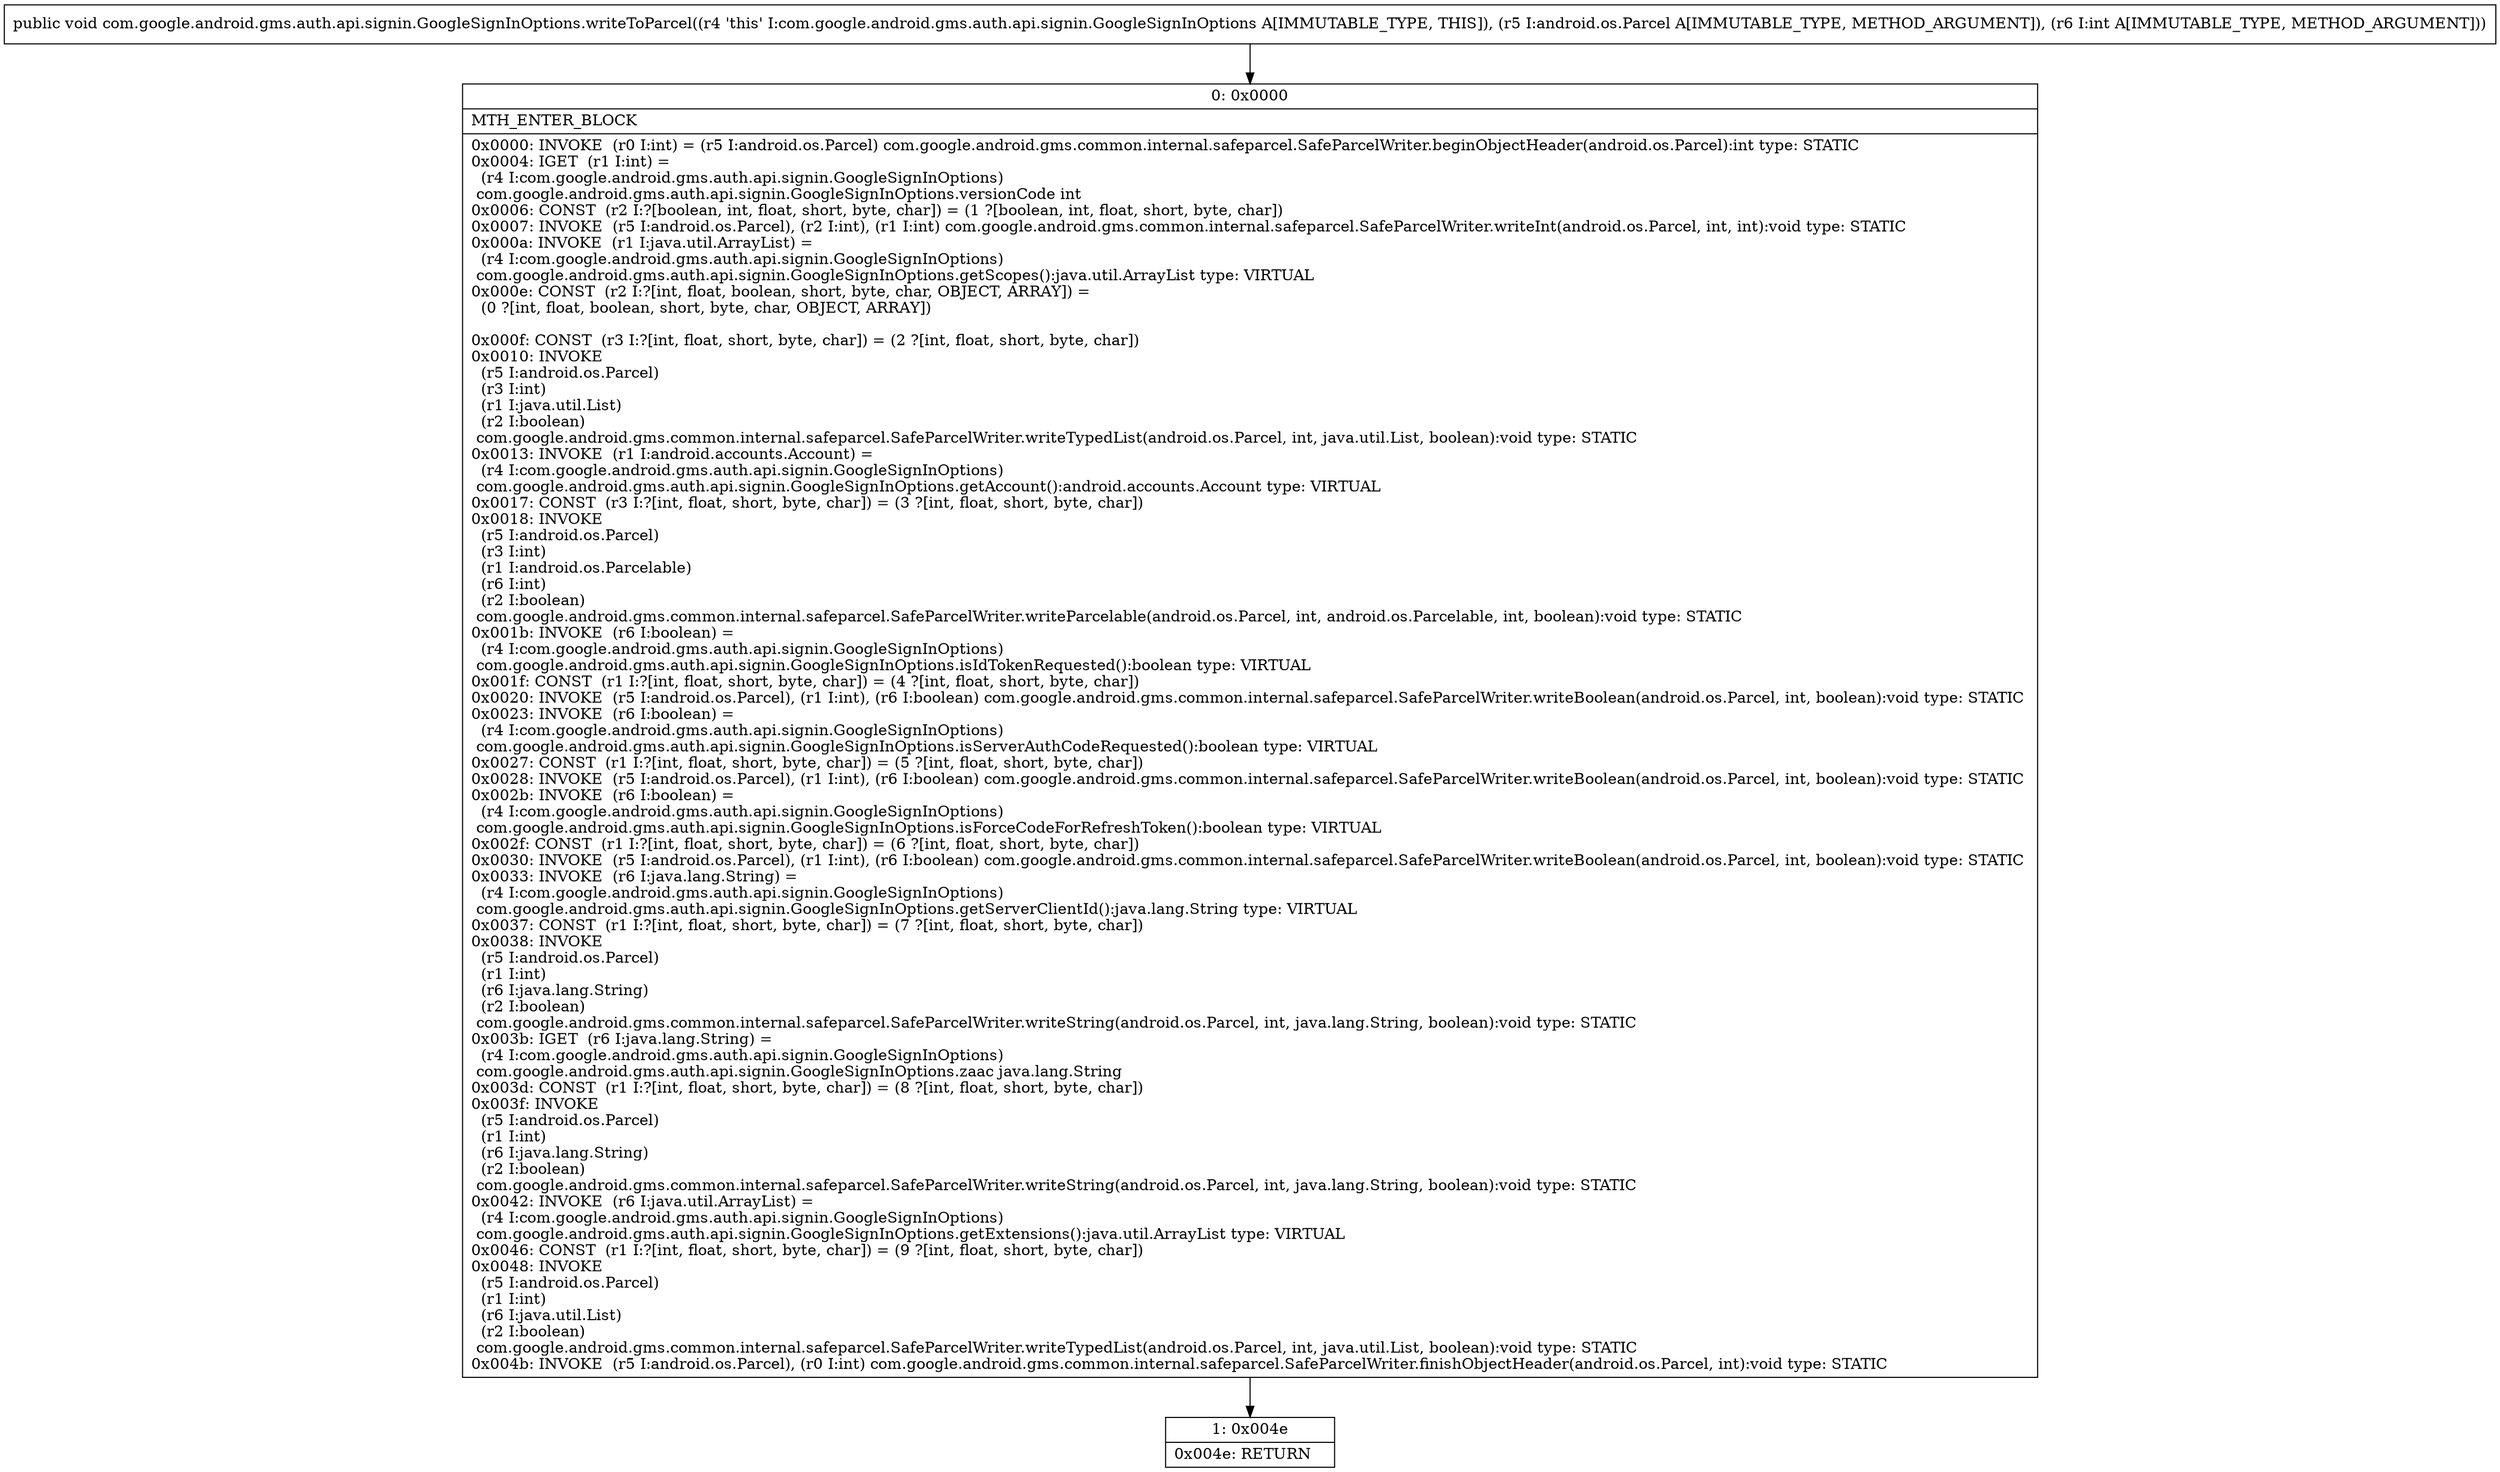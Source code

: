 digraph "CFG forcom.google.android.gms.auth.api.signin.GoogleSignInOptions.writeToParcel(Landroid\/os\/Parcel;I)V" {
Node_0 [shape=record,label="{0\:\ 0x0000|MTH_ENTER_BLOCK\l|0x0000: INVOKE  (r0 I:int) = (r5 I:android.os.Parcel) com.google.android.gms.common.internal.safeparcel.SafeParcelWriter.beginObjectHeader(android.os.Parcel):int type: STATIC \l0x0004: IGET  (r1 I:int) = \l  (r4 I:com.google.android.gms.auth.api.signin.GoogleSignInOptions)\l com.google.android.gms.auth.api.signin.GoogleSignInOptions.versionCode int \l0x0006: CONST  (r2 I:?[boolean, int, float, short, byte, char]) = (1 ?[boolean, int, float, short, byte, char]) \l0x0007: INVOKE  (r5 I:android.os.Parcel), (r2 I:int), (r1 I:int) com.google.android.gms.common.internal.safeparcel.SafeParcelWriter.writeInt(android.os.Parcel, int, int):void type: STATIC \l0x000a: INVOKE  (r1 I:java.util.ArrayList) = \l  (r4 I:com.google.android.gms.auth.api.signin.GoogleSignInOptions)\l com.google.android.gms.auth.api.signin.GoogleSignInOptions.getScopes():java.util.ArrayList type: VIRTUAL \l0x000e: CONST  (r2 I:?[int, float, boolean, short, byte, char, OBJECT, ARRAY]) = \l  (0 ?[int, float, boolean, short, byte, char, OBJECT, ARRAY])\l \l0x000f: CONST  (r3 I:?[int, float, short, byte, char]) = (2 ?[int, float, short, byte, char]) \l0x0010: INVOKE  \l  (r5 I:android.os.Parcel)\l  (r3 I:int)\l  (r1 I:java.util.List)\l  (r2 I:boolean)\l com.google.android.gms.common.internal.safeparcel.SafeParcelWriter.writeTypedList(android.os.Parcel, int, java.util.List, boolean):void type: STATIC \l0x0013: INVOKE  (r1 I:android.accounts.Account) = \l  (r4 I:com.google.android.gms.auth.api.signin.GoogleSignInOptions)\l com.google.android.gms.auth.api.signin.GoogleSignInOptions.getAccount():android.accounts.Account type: VIRTUAL \l0x0017: CONST  (r3 I:?[int, float, short, byte, char]) = (3 ?[int, float, short, byte, char]) \l0x0018: INVOKE  \l  (r5 I:android.os.Parcel)\l  (r3 I:int)\l  (r1 I:android.os.Parcelable)\l  (r6 I:int)\l  (r2 I:boolean)\l com.google.android.gms.common.internal.safeparcel.SafeParcelWriter.writeParcelable(android.os.Parcel, int, android.os.Parcelable, int, boolean):void type: STATIC \l0x001b: INVOKE  (r6 I:boolean) = \l  (r4 I:com.google.android.gms.auth.api.signin.GoogleSignInOptions)\l com.google.android.gms.auth.api.signin.GoogleSignInOptions.isIdTokenRequested():boolean type: VIRTUAL \l0x001f: CONST  (r1 I:?[int, float, short, byte, char]) = (4 ?[int, float, short, byte, char]) \l0x0020: INVOKE  (r5 I:android.os.Parcel), (r1 I:int), (r6 I:boolean) com.google.android.gms.common.internal.safeparcel.SafeParcelWriter.writeBoolean(android.os.Parcel, int, boolean):void type: STATIC \l0x0023: INVOKE  (r6 I:boolean) = \l  (r4 I:com.google.android.gms.auth.api.signin.GoogleSignInOptions)\l com.google.android.gms.auth.api.signin.GoogleSignInOptions.isServerAuthCodeRequested():boolean type: VIRTUAL \l0x0027: CONST  (r1 I:?[int, float, short, byte, char]) = (5 ?[int, float, short, byte, char]) \l0x0028: INVOKE  (r5 I:android.os.Parcel), (r1 I:int), (r6 I:boolean) com.google.android.gms.common.internal.safeparcel.SafeParcelWriter.writeBoolean(android.os.Parcel, int, boolean):void type: STATIC \l0x002b: INVOKE  (r6 I:boolean) = \l  (r4 I:com.google.android.gms.auth.api.signin.GoogleSignInOptions)\l com.google.android.gms.auth.api.signin.GoogleSignInOptions.isForceCodeForRefreshToken():boolean type: VIRTUAL \l0x002f: CONST  (r1 I:?[int, float, short, byte, char]) = (6 ?[int, float, short, byte, char]) \l0x0030: INVOKE  (r5 I:android.os.Parcel), (r1 I:int), (r6 I:boolean) com.google.android.gms.common.internal.safeparcel.SafeParcelWriter.writeBoolean(android.os.Parcel, int, boolean):void type: STATIC \l0x0033: INVOKE  (r6 I:java.lang.String) = \l  (r4 I:com.google.android.gms.auth.api.signin.GoogleSignInOptions)\l com.google.android.gms.auth.api.signin.GoogleSignInOptions.getServerClientId():java.lang.String type: VIRTUAL \l0x0037: CONST  (r1 I:?[int, float, short, byte, char]) = (7 ?[int, float, short, byte, char]) \l0x0038: INVOKE  \l  (r5 I:android.os.Parcel)\l  (r1 I:int)\l  (r6 I:java.lang.String)\l  (r2 I:boolean)\l com.google.android.gms.common.internal.safeparcel.SafeParcelWriter.writeString(android.os.Parcel, int, java.lang.String, boolean):void type: STATIC \l0x003b: IGET  (r6 I:java.lang.String) = \l  (r4 I:com.google.android.gms.auth.api.signin.GoogleSignInOptions)\l com.google.android.gms.auth.api.signin.GoogleSignInOptions.zaac java.lang.String \l0x003d: CONST  (r1 I:?[int, float, short, byte, char]) = (8 ?[int, float, short, byte, char]) \l0x003f: INVOKE  \l  (r5 I:android.os.Parcel)\l  (r1 I:int)\l  (r6 I:java.lang.String)\l  (r2 I:boolean)\l com.google.android.gms.common.internal.safeparcel.SafeParcelWriter.writeString(android.os.Parcel, int, java.lang.String, boolean):void type: STATIC \l0x0042: INVOKE  (r6 I:java.util.ArrayList) = \l  (r4 I:com.google.android.gms.auth.api.signin.GoogleSignInOptions)\l com.google.android.gms.auth.api.signin.GoogleSignInOptions.getExtensions():java.util.ArrayList type: VIRTUAL \l0x0046: CONST  (r1 I:?[int, float, short, byte, char]) = (9 ?[int, float, short, byte, char]) \l0x0048: INVOKE  \l  (r5 I:android.os.Parcel)\l  (r1 I:int)\l  (r6 I:java.util.List)\l  (r2 I:boolean)\l com.google.android.gms.common.internal.safeparcel.SafeParcelWriter.writeTypedList(android.os.Parcel, int, java.util.List, boolean):void type: STATIC \l0x004b: INVOKE  (r5 I:android.os.Parcel), (r0 I:int) com.google.android.gms.common.internal.safeparcel.SafeParcelWriter.finishObjectHeader(android.os.Parcel, int):void type: STATIC \l}"];
Node_1 [shape=record,label="{1\:\ 0x004e|0x004e: RETURN   \l}"];
MethodNode[shape=record,label="{public void com.google.android.gms.auth.api.signin.GoogleSignInOptions.writeToParcel((r4 'this' I:com.google.android.gms.auth.api.signin.GoogleSignInOptions A[IMMUTABLE_TYPE, THIS]), (r5 I:android.os.Parcel A[IMMUTABLE_TYPE, METHOD_ARGUMENT]), (r6 I:int A[IMMUTABLE_TYPE, METHOD_ARGUMENT])) }"];
MethodNode -> Node_0;
Node_0 -> Node_1;
}

